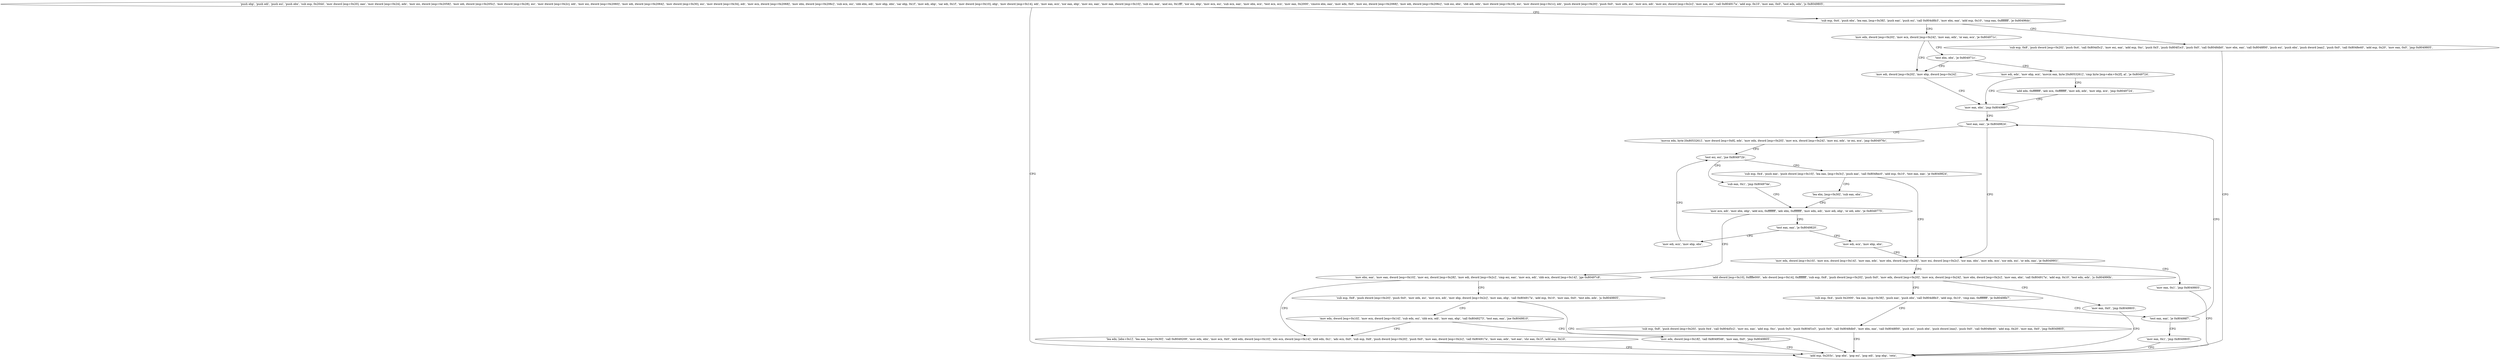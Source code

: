 digraph "func" {
"134518218" [label = "'push ebp', 'push edi', 'push esi', 'push ebx', 'sub esp, 0x2044', 'mov dword [esp+0x20], eax', 'mov dword [esp+0x24], edx', 'mov esi, dword [esp+0x2058]', 'mov edi, dword [esp+0x205c]', 'mov dword [esp+0x28], esi', 'mov dword [esp+0x2c], edi', 'mov esi, dword [esp+0x2060]', 'mov edi, dword [esp+0x2064]', 'mov dword [esp+0x30], esi', 'mov dword [esp+0x34], edi', 'mov ecx, dword [esp+0x2068]', 'mov ebx, dword [esp+0x206c]', 'sub ecx, esi', 'sbb ebx, edi', 'mov ebp, ebx', 'sar ebp, 0x1f', 'mov edi, ebp', 'sar edi, 0x1f', 'mov dword [esp+0x10], ebp', 'mov dword [esp+0x14], edi', 'mov eax, ecx', 'xor eax, ebp', 'mov esi, eax', 'mov eax, dword [esp+0x10]', 'sub esi, eax', 'and esi, 0x1fff', 'xor esi, ebp', 'mov ecx, esi', 'sub ecx, eax', 'mov ebx, ecx', 'test ecx, ecx', 'mov eax, 0x2000', 'cmove ebx, eax', 'mov edx, 0x0', 'mov esi, dword [esp+0x2068]', 'mov edi, dword [esp+0x206c]', 'sub esi, ebx', 'sbb edi, edx', 'mov dword [esp+0x18], esi', 'mov dword [esp+0x1c], edi', 'push dword [esp+0x20]', 'push 0x0', 'mov edx, esi', 'mov ecx, edi', 'mov esi, dword [esp+0x2c]', 'mov eax, esi', 'call 0x804917a', 'add esp, 0x10', 'mov eax, 0x0', 'test edx, edx', 'js 0x8049805', " ]
"134518789" [label = "'add esp, 0x203c', 'pop ebx', 'pop esi', 'pop edi', 'pop ebp', 'retn', " ]
"134518420" [label = "'sub esp, 0x4', 'push ebx', 'lea eax, [esp+0x38]', 'push eax', 'push esi', 'call 0x804d8b3', 'mov ebx, eax', 'add esp, 0x10', 'cmp eax, 0xffffffff', 'je 0x80496dc', " ]
"134518492" [label = "'sub esp, 0x8', 'push dword [esp+0x20]', 'push 0x4', 'call 0x804d5c2', 'mov esi, eax', 'add esp, 0xc', 'push 0x5', 'push 0x804f1e3', 'push 0x0', 'call 0x8048db0', 'mov ebx, eax', 'call 0x8048f00', 'push esi', 'push ebx', 'push dword [eax]', 'push 0x0', 'call 0x8048e40', 'add esp, 0x20', 'mov eax, 0x0', 'jmp 0x8049805', " ]
"134518445" [label = "'mov edx, dword [esp+0x20]', 'mov ecx, dword [esp+0x24]', 'mov eax, edx', 'or eax, ecx', 'je 0x804971c', " ]
"134518556" [label = "'mov edi, dword [esp+0x20]', 'mov ebp, dword [esp+0x24]', " ]
"134518459" [label = "'test ebx, ebx', 'je 0x804971c', " ]
"134518564" [label = "'mov eax, ebx', 'jmp 0x8049897', " ]
"134518463" [label = "'mov edi, edx', 'mov ebp, ecx', 'movzx eax, byte [0x8053261]', 'cmp byte [esp+ebx+0x2f], al', 'je 0x8049724', " ]
"134518935" [label = "'test eax, eax', 'je 0x8049824', " ]
"134518820" [label = "'mov edx, dword [esp+0x10]', 'mov ecx, dword [esp+0x14]', 'mov eax, edx', 'mov ebx, dword [esp+0x28]', 'mov esi, dword [esp+0x2c]', 'xor eax, ebx', 'mov edx, ecx', 'xor edx, esi', 'or edx, eax', 'je 0x8049901', " ]
"134518939" [label = "'movsx edx, byte [0x8053261]', 'mov dword [esp+0x8], edx', 'mov edx, dword [esp+0x20]', 'mov ecx, dword [esp+0x24]', 'mov esi, edx', 'or esi, ecx', 'jmp 0x804976c', " ]
"134518480" [label = "'add edx, 0xffffffff', 'adc ecx, 0xffffffff', 'mov edi, edx', 'mov ebp, ecx', 'jmp 0x8049724', " ]
"134519041" [label = "'mov eax, 0x1', 'jmp 0x8049805', " ]
"134518852" [label = "'add dword [esp+0x10], 0xffffe000', 'adc dword [esp+0x14], 0xffffffff', 'sub esp, 0x8', 'push dword [esp+0x20]', 'push 0x0', 'mov edx, dword [esp+0x20]', 'mov ecx, dword [esp+0x24]', 'mov ebx, dword [esp+0x2c]', 'mov eax, ebx', 'call 0x804917a', 'add esp, 0x10', 'test edx, edx', 'js 0x804990b', " ]
"134518636" [label = "'test esi, esi', 'jne 0x804972b', " ]
"134519051" [label = "'mov eax, 0x0', 'jmp 0x8049805', " ]
"134518904" [label = "'sub esp, 0x4', 'push 0x2000', 'lea eax, [esp+0x38]', 'push eax', 'push ebx', 'call 0x804d8b3', 'add esp, 0x10', 'cmp eax, 0xffffffff', 'je 0x80498b7', " ]
"134518571" [label = "'sub esp, 0x4', 'push eax', 'push dword [esp+0x10]', 'lea eax, [esp+0x3c]', 'push eax', 'call 0x8048ec0', 'add esp, 0x10', 'test eax, eax', 'je 0x8049824', " ]
"134518640" [label = "'sub eax, 0x1', 'jmp 0x804974e', " ]
"134518967" [label = "'sub esp, 0x8', 'push dword [esp+0x20]', 'push 0x4', 'call 0x804d5c2', 'mov esi, eax', 'add esp, 0xc', 'push 0x5', 'push 0x804f1e3', 'push 0x0', 'call 0x8048db0', 'mov ebx, eax', 'call 0x8048f00', 'push esi', 'push ebx', 'push dword [eax]', 'push 0x0', 'call 0x8048e40', 'add esp, 0x20', 'mov eax, 0x0', 'jmp 0x8049805', " ]
"134518931" [label = "'test eax, eax', 'je 0x80498f7', " ]
"134518600" [label = "'lea ebx, [esp+0x30]', 'sub eax, ebx', " ]
"134518606" [label = "'mov ecx, edi', 'mov ebx, ebp', 'add ecx, 0xffffffff', 'adc ebx, 0xffffffff', 'mov edx, edi', 'mov edi, ebp', 'or edi, edx', 'je 0x8049775', " ]
"134519031" [label = "'mov eax, 0x1', 'jmp 0x8049805', " ]
"134518645" [label = "'mov ebx, eax', 'mov eax, dword [esp+0x10]', 'mov esi, dword [esp+0x28]', 'mov edi, dword [esp+0x2c]', 'cmp esi, eax', 'mov ecx, edi', 'sbb ecx, dword [esp+0x14]', 'jge 0x80497c8', " ]
"134518624" [label = "'test eax, eax', 'je 0x8049820', " ]
"134518728" [label = "'lea edx, [ebx+0x1]', 'lea eax, [esp+0x30]', 'call 0x8049209', 'mov edx, ebx', 'mov ecx, 0x0', 'add edx, dword [esp+0x10]', 'adc ecx, dword [esp+0x14]', 'add edx, 0x1', 'adc ecx, 0x0', 'sub esp, 0x8', 'push dword [esp+0x20]', 'push 0x0', 'mov eax, dword [esp+0x2c]', 'call 0x804917a', 'mov eax, edx', 'not eax', 'shr eax, 0x1f', 'add esp, 0x10', " ]
"134518669" [label = "'sub esp, 0x8', 'push dword [esp+0x20]', 'push 0x0', 'mov edx, esi', 'mov ecx, edi', 'mov ebp, dword [esp+0x2c]', 'mov eax, ebp', 'call 0x804917a', 'add esp, 0x10', 'mov eax, 0x0', 'test edx, edx', 'js 0x8049805', " ]
"134518816" [label = "'mov edi, ecx', 'mov ebp, ebx', " ]
"134518632" [label = "'mov edi, ecx', 'mov ebp, ebx', " ]
"134518705" [label = "'mov edx, dword [esp+0x10]', 'mov ecx, dword [esp+0x14]', 'sub edx, esi', 'sbb ecx, edi', 'mov eax, ebp', 'call 0x8049273', 'test eax, eax', 'jne 0x8049810', " ]
"134518800" [label = "'mov edx, dword [esp+0x18]', 'call 0x8049546', 'mov eax, 0x0', 'jmp 0x8049805', " ]
"134518218" -> "134518789" [ label = "CFG" ]
"134518218" -> "134518420" [ label = "CFG" ]
"134518420" -> "134518492" [ label = "CFG" ]
"134518420" -> "134518445" [ label = "CFG" ]
"134518492" -> "134518789" [ label = "CFG" ]
"134518445" -> "134518556" [ label = "CFG" ]
"134518445" -> "134518459" [ label = "CFG" ]
"134518556" -> "134518564" [ label = "CFG" ]
"134518459" -> "134518556" [ label = "CFG" ]
"134518459" -> "134518463" [ label = "CFG" ]
"134518564" -> "134518935" [ label = "CFG" ]
"134518463" -> "134518564" [ label = "CFG" ]
"134518463" -> "134518480" [ label = "CFG" ]
"134518935" -> "134518820" [ label = "CFG" ]
"134518935" -> "134518939" [ label = "CFG" ]
"134518820" -> "134519041" [ label = "CFG" ]
"134518820" -> "134518852" [ label = "CFG" ]
"134518939" -> "134518636" [ label = "CFG" ]
"134518480" -> "134518564" [ label = "CFG" ]
"134519041" -> "134518789" [ label = "CFG" ]
"134518852" -> "134519051" [ label = "CFG" ]
"134518852" -> "134518904" [ label = "CFG" ]
"134518636" -> "134518571" [ label = "CFG" ]
"134518636" -> "134518640" [ label = "CFG" ]
"134519051" -> "134518789" [ label = "CFG" ]
"134518904" -> "134518967" [ label = "CFG" ]
"134518904" -> "134518931" [ label = "CFG" ]
"134518571" -> "134518820" [ label = "CFG" ]
"134518571" -> "134518600" [ label = "CFG" ]
"134518640" -> "134518606" [ label = "CFG" ]
"134518967" -> "134518789" [ label = "CFG" ]
"134518931" -> "134519031" [ label = "CFG" ]
"134518931" -> "134518935" [ label = "CFG" ]
"134518600" -> "134518606" [ label = "CFG" ]
"134518606" -> "134518645" [ label = "CFG" ]
"134518606" -> "134518624" [ label = "CFG" ]
"134519031" -> "134518789" [ label = "CFG" ]
"134518645" -> "134518728" [ label = "CFG" ]
"134518645" -> "134518669" [ label = "CFG" ]
"134518624" -> "134518816" [ label = "CFG" ]
"134518624" -> "134518632" [ label = "CFG" ]
"134518728" -> "134518789" [ label = "CFG" ]
"134518669" -> "134518789" [ label = "CFG" ]
"134518669" -> "134518705" [ label = "CFG" ]
"134518816" -> "134518820" [ label = "CFG" ]
"134518632" -> "134518636" [ label = "CFG" ]
"134518705" -> "134518800" [ label = "CFG" ]
"134518705" -> "134518728" [ label = "CFG" ]
"134518800" -> "134518789" [ label = "CFG" ]
}

